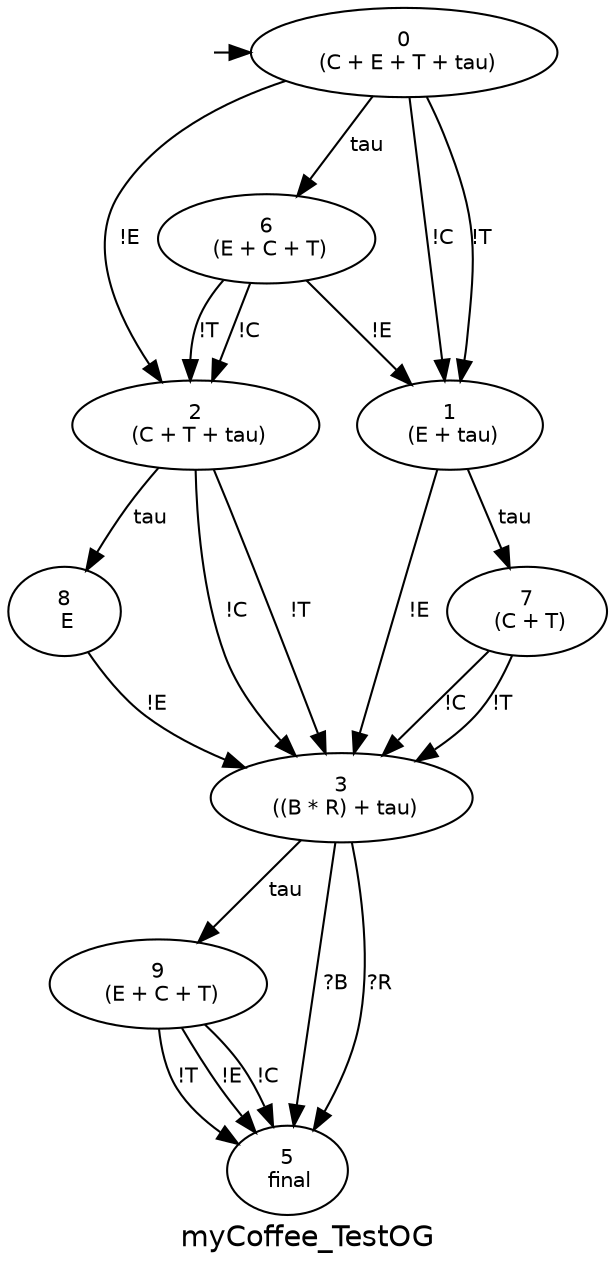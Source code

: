 digraph D {
graph [fontname="Helvetica", label="myCoffee_TestOG"];
node [fontname="Helvetica" fontsize=10];
edge [fontname="Helvetica" fontsize=10];
  q_0 [label="" height="0.01" width="0.01" style="invis"];
  q_0 -> 0 [minlen="0.5"];
  0 [label="0\n (C + E + T + tau)"]
  0 -> 6 [label=" tau"]
  0 -> 2 [label="!E"]
  0 -> 1 [label="!C"]
  0 -> 1 [label="!T"]
  1 [label="1\n (E + tau)"]
  1 -> 7 [label=" tau"]
  1 -> 3 [label="!E"]
  2 [label="2\n (C + T + tau)"]
  2 -> 8 [label=" tau"]
  2 -> 3 [label="!C"]
  2 -> 3 [label="!T"]
  3 [label="3\n ((B * R) + tau)"]
  3 -> 9 [label=" tau"]
  3 -> 5 [label="?B"]
  3 -> 5 [label="?R"]
  5 [label="5\n final"]
  6 [label="6\n (E + C + T)"]
  6 -> 1 [label="!E"]
  6 -> 2 [label="!C"]
  6 -> 2 [label="!T"]
  7 [label="7\n (C + T)"]
  7 -> 3 [label="!C"]
  7 -> 3 [label="!T"]
  8 [label="8\n E"]
  8 -> 3 [label="!E"]
  9 [label="9\n (E + C + T)"]
  9 -> 5 [label="!E"]
  9 -> 5 [label="!C"]
  9 -> 5 [label="!T"]
}
